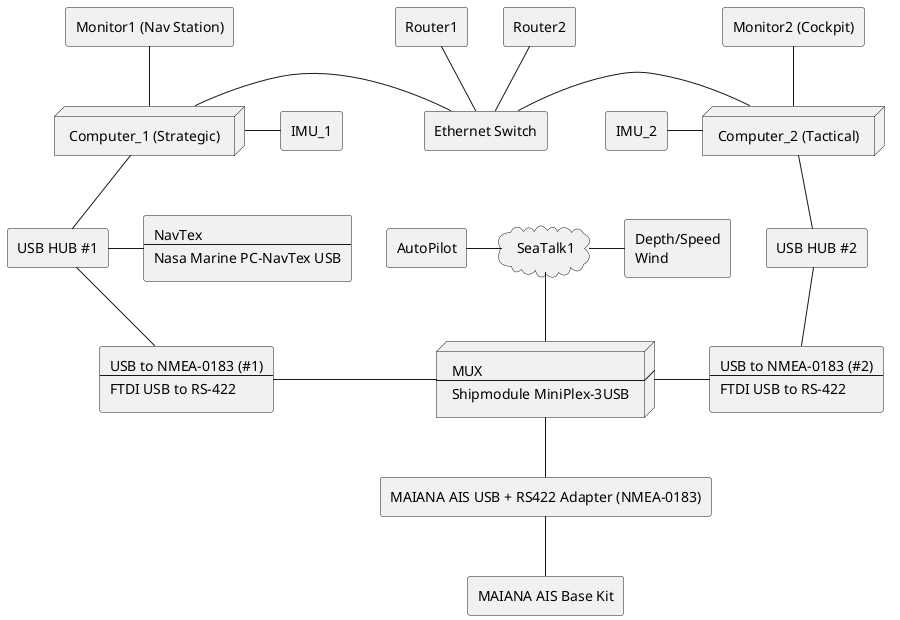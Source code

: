 @startuml

rectangle AIS [
 MAIANA AIS Base Kit
]

rectangle AIS_to_NMEA [
 MAIANA AIS USB + RS422 Adapter (NMEA-0183)
]

node MUX [
 MUX
 ----
 Shipmodule MiniPlex-3USB
]

node comp1 [
 Computer_1 (Strategic)
]

node comp2 [
 Computer_2 (Tactical)
]

rectangle usb_hub1 [
 USB HUB #1
]

rectangle usb_hub2 [
 USB HUB #2
]


rectangle router1 [
 Router1
]

rectangle router2 [
 Router2
]

rectangle Eth_switch [
 Ethernet Switch
]

rectangle mon1 [
 Monitor1 (Nav Station)
]

rectangle mon2 [
 Monitor2 (Cockpit)
]

rectangle USB_to_Serial1 [
 USB to NMEA-0183 (#1)
 ----
 FTDI USB to RS-422
]

rectangle USB_to_Serial2 [
 USB to NMEA-0183 (#2)
 ----
 FTDI USB to RS-422
]

cloud seatalk [
 SeaTalk1
]

rectangle instr [
 Depth/Speed
 Wind
]

rectangle AP [
 AutoPilot
]

rectangle IMU1 [
 IMU_1
]

rectangle IMU2 [
 IMU_2
]

rectangle NavTex [
 NavTex
 ----
 Nasa Marine PC-NavTex USB
]

AIS -u- AIS_to_NMEA

MUX -- AIS_to_NMEA
MUX -l- USB_to_Serial1
MUX -r- USB_to_Serial2
MUX -u- seatalk

seatalk -r- instr
seatalk -l- AP

comp1 -u- mon1
comp2 -u- mon2

comp1 -r- IMU1
comp2 -l- IMU2

usb_hub1 -r- NavTex

comp1 -d- usb_hub1
comp2 -d- usb_hub2

usb_hub1 -- USB_to_Serial1
usb_hub2 -- USB_to_Serial2

Eth_switch -u- router2
Eth_switch -u- router1

Eth_switch -l- comp1
Eth_switch -r- comp2

@enduml
